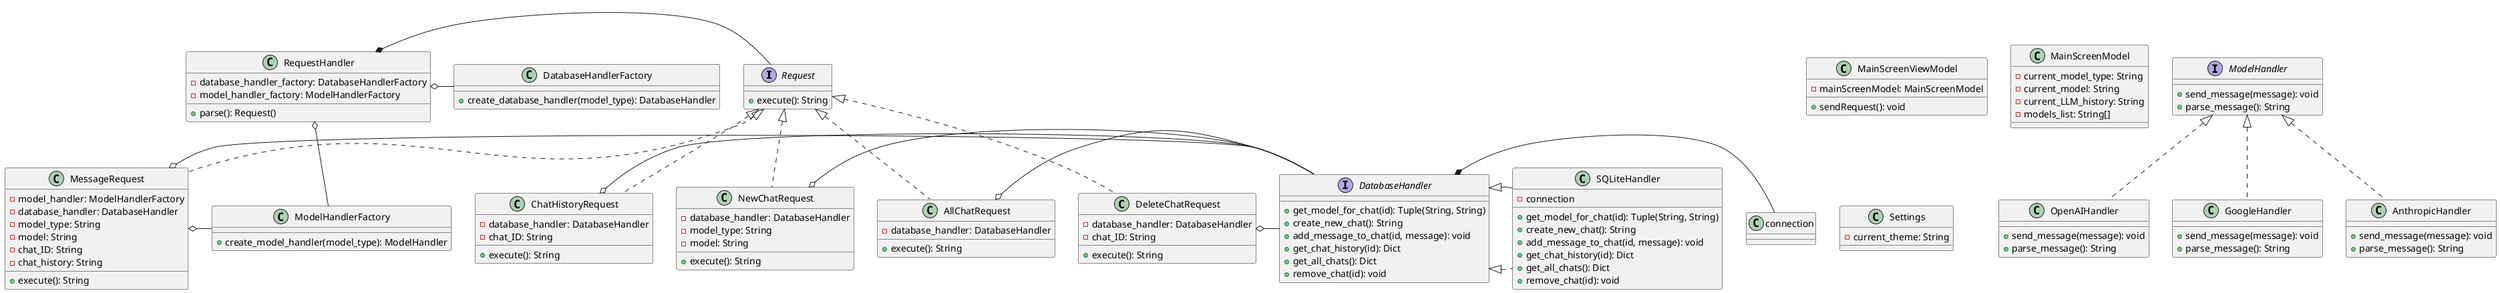 @startuml
interface Request {
    + execute(): String
}

class NewChatRequest implements Request {
    - database_handler: DatabaseHandler
    - model_type: String
    - model: String
    + execute(): String
}

class MessageRequest implements Request {
    - model_handler: ModelHandlerFactory
    - database_handler: DatabaseHandler
    - model_type: String
    - model: String
    - chat_ID: String
    - chat_history: String
    + execute(): String
}

class AllChatRequest implements Request {
    - database_handler: DatabaseHandler
    + execute(): String
}

class DeleteChatRequest implements Request {
    - database_handler: DatabaseHandler
    - chat_ID: String
    + execute(): String
}

class ChatHistoryRequest implements Request {
    - database_handler: DatabaseHandler
    - chat_ID: String
    + execute(): String
}

class RequestHandler {
    - database_handler_factory: DatabaseHandlerFactory
    - model_handler_factory: ModelHandlerFactory
    + parse(): Request()
}

class ModelHandlerFactory {
    + create_model_handler(model_type): ModelHandler
}

class DatabaseHandlerFactory {
    + create_database_handler(model_type): DatabaseHandler
}

interface DatabaseHandler {
    + get_model_for_chat(id): Tuple(String, String)
    + create_new_chat(): String
    + add_message_to_chat(id, message): void 
    + get_chat_history(id): Dict
    + get_all_chats(): Dict
    + remove_chat(id): void
}

class SQLiteHandler implements DatabaseHandler{
    - connection
    + get_model_for_chat(id): Tuple(String, String)
    + create_new_chat(): String
    + add_message_to_chat(id, message): void 
    + get_chat_history(id): Dict
    + get_all_chats(): Dict
    + remove_chat(id): void
}

interface ModelHandler {
    + send_message(message): void
    + parse_message(): String 
}

class OpenAIHandler implements ModelHandler {
    + send_message(message): void
    + parse_message(): String 
}

class GoogleHandler implements ModelHandler {
    + send_message(message): void
    + parse_message(): String 
}

class AnthropicHandler implements ModelHandler {
    + send_message(message): void
    + parse_message(): String 
}

class MainScreenViewModel {
    - mainScreenModel: MainScreenModel
    + sendRequest(): void
}

class MainScreenModel {
    - current_model_type: String
    - current_model: String
    - current_LLM_history: String
    - models_list: String[]
}

class Settings {
    - current_theme: String
}

RequestHandler o– DatabaseHandlerFactory
RequestHandler o– ModelHandlerFactory
DatabaseHandler *– connection

NewChatRequest o– DatabaseHandler
MessageRequest o– DatabaseHandler
AllChatRequest o– DatabaseHandler
DeleteChatRequest o– DatabaseHandler
ChatHistoryRequest o– DatabaseHandler

MessageRequest o– ModelHandlerFactory
RequestHandler *– Request

SQLiteHandler -|> DatabaseHandler

@enduml
